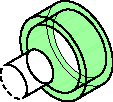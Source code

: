
settings.prc=false;
settings.render=0;

import solids;

size(4cm,4cm);
currentprojection=orthographic(2,2,2,up=Y);

real rm = 1, rc=2, Rc=2.5;
real dz = 3, lm = 2, lc = 2;


path3 rev=rc*X--rc*X+lc*Z--Rc*X+lc*Z--Rc*X--cycle;
revolution torus=revolution(rev,Z);
draw(surface(torus),lightgreen+opacity(0.5),nolight);


revolution r=cylinder(O,Rc,lc,Z);
//draw(surface(r),lightgreen+opacity(0.5),render(merge=true));
//draw(r,blue);

revolution r=cylinder(O,rc,lc,Z);
draw(r,black+linewidth(1),black+solid);

revolution R=cylinder(O,Rc,lc,Z);
draw(R,black+linewidth(1),black+solid);

revolution r=cylinder(dz*Z,rm,lm,Z);
draw(surface(r),white,nolight,render(merge=true));
draw(r,black+linewidth(1));

//filldraw(project(circle(lc*Z,Rc,Z)^^reverse(circle(lc*Z,rc,Z))),lightgrey);




